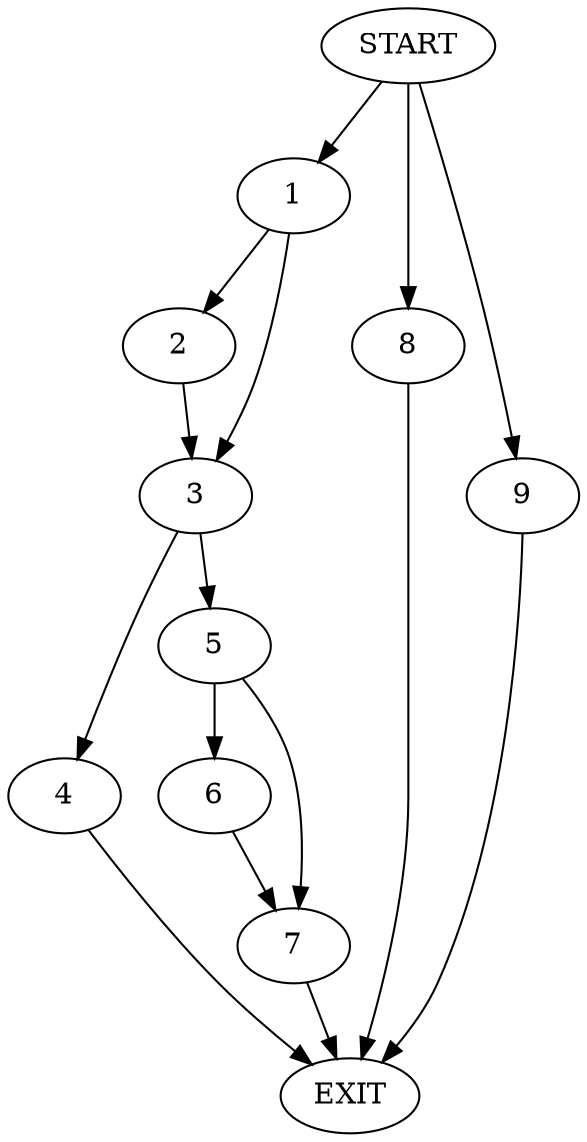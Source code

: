 digraph {
0 [label="START"]
10 [label="EXIT"]
0 -> 1
1 -> 2
1 -> 3
3 -> 4
3 -> 5
2 -> 3
4 -> 10
5 -> 6
5 -> 7
6 -> 7
7 -> 10
0 -> 8
8 -> 10
0 -> 9
9 -> 10
}
